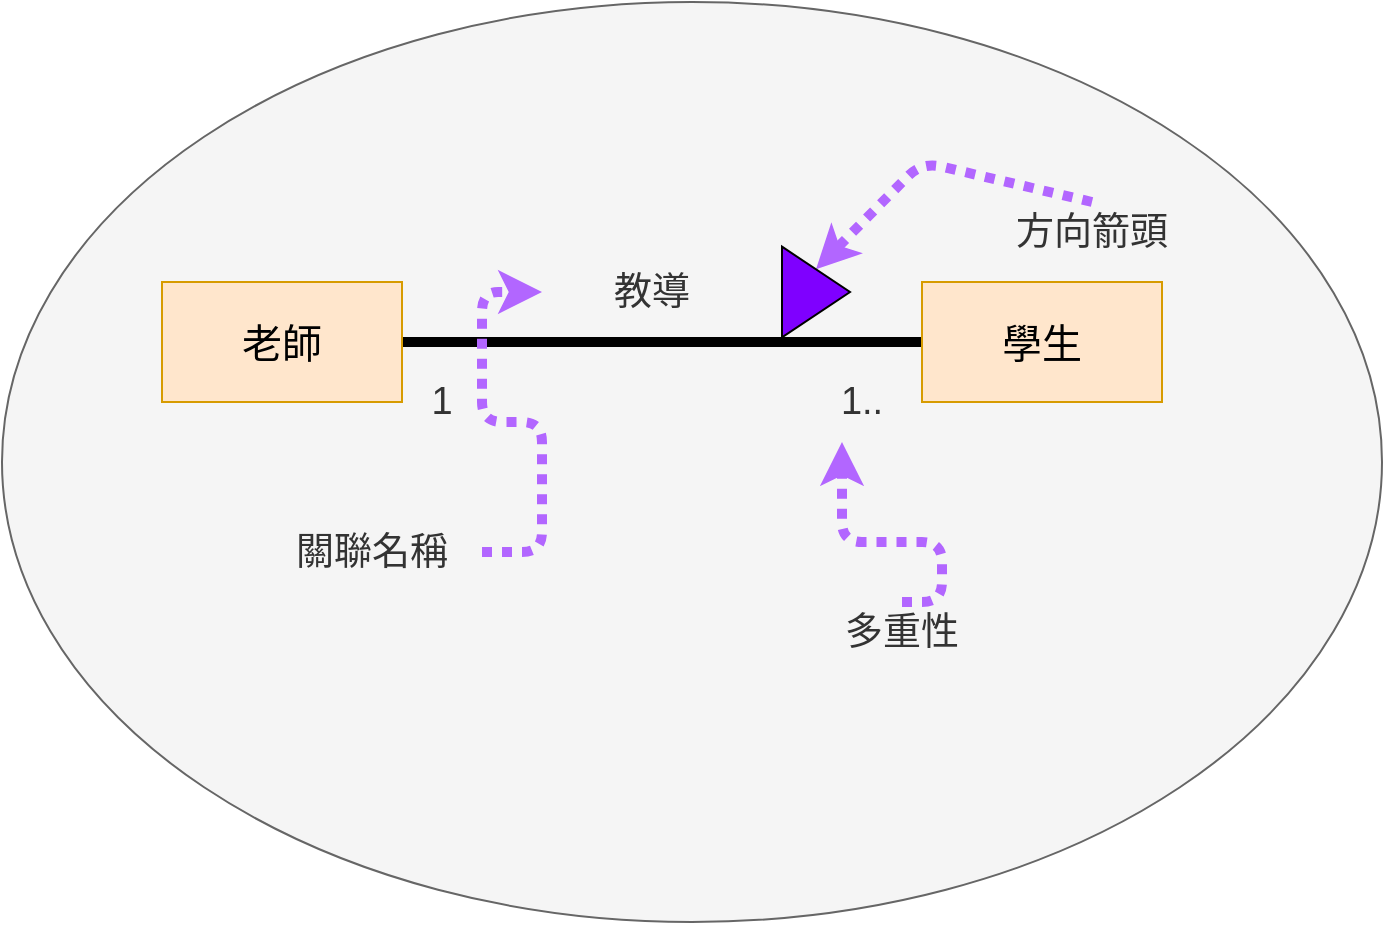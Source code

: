 <mxfile>
    <diagram id="F_-cnsgIhjbsuQE55YrC" name="第1頁">
        <mxGraphModel dx="777" dy="618" grid="1" gridSize="10" guides="1" tooltips="1" connect="1" arrows="1" fold="1" page="1" pageScale="1" pageWidth="827" pageHeight="1169" math="0" shadow="0">
            <root>
                <mxCell id="0"/>
                <mxCell id="1" parent="0"/>
                <mxCell id="2" value="" style="ellipse;whiteSpace=wrap;html=1;fillColor=#f5f5f5;strokeColor=#666666;fontColor=#333333;" vertex="1" parent="1">
                    <mxGeometry x="20" y="140" width="690" height="460" as="geometry"/>
                </mxCell>
                <mxCell id="7" style="edgeStyle=none;html=1;exitX=1;exitY=0.5;exitDx=0;exitDy=0;entryX=0;entryY=0.5;entryDx=0;entryDy=0;fontSize=16;fontColor=#000000;endArrow=none;endFill=0;strokeWidth=5;strokeColor=#000000;" edge="1" parent="1" source="3" target="5">
                    <mxGeometry relative="1" as="geometry"/>
                </mxCell>
                <mxCell id="3" value="&lt;font color=&quot;#000000&quot; style=&quot;font-size: 20px;&quot;&gt;老師&lt;/font&gt;" style="rounded=0;whiteSpace=wrap;html=1;fillColor=#ffe6cc;strokeColor=#d79b00;" vertex="1" parent="1">
                    <mxGeometry x="100" y="280" width="120" height="60" as="geometry"/>
                </mxCell>
                <mxCell id="5" value="&lt;font color=&quot;#000000&quot; style=&quot;font-size: 20px;&quot;&gt;學生&lt;/font&gt;" style="rounded=0;whiteSpace=wrap;html=1;fillColor=#ffe6cc;strokeColor=#d79b00;" vertex="1" parent="1">
                    <mxGeometry x="480" y="280" width="120" height="60" as="geometry"/>
                </mxCell>
                <mxCell id="8" value="&lt;font style=&quot;font-size: 19px;&quot;&gt;1&lt;/font&gt;" style="rounded=0;whiteSpace=wrap;html=1;fontSize=16;fillColor=none;strokeColor=none;fontColor=#333333;" vertex="1" parent="1">
                    <mxGeometry x="220" y="320" width="40" height="40" as="geometry"/>
                </mxCell>
                <mxCell id="9" value="&lt;font style=&quot;font-size: 19px;&quot;&gt;1..&lt;/font&gt;" style="rounded=0;whiteSpace=wrap;html=1;fontSize=16;fillColor=none;strokeColor=none;fontColor=#333333;" vertex="1" parent="1">
                    <mxGeometry x="430" y="320" width="40" height="40" as="geometry"/>
                </mxCell>
                <mxCell id="15" style="html=1;dashed=1;dashPattern=1 1;strokeColor=#B266FF;strokeWidth=5;fontSize=19;fontColor=#f5f5f5;endArrow=classic;endFill=1;elbow=vertical;rounded=1;jumpStyle=none;edgeStyle=entityRelationEdgeStyle;" edge="1" parent="1" source="10" target="14">
                    <mxGeometry relative="1" as="geometry"/>
                </mxCell>
                <mxCell id="10" value="&lt;font style=&quot;font-size: 19px;&quot;&gt;關聯名稱&lt;/font&gt;" style="rounded=0;whiteSpace=wrap;html=1;fontSize=16;fillColor=none;strokeColor=none;fontColor=#333333;" vertex="1" parent="1">
                    <mxGeometry x="150" y="400" width="110" height="30" as="geometry"/>
                </mxCell>
                <mxCell id="12" style="html=1;exitX=0.5;exitY=0;exitDx=0;exitDy=0;entryX=0.25;entryY=1;entryDx=0;entryDy=0;strokeColor=#B266FF;strokeWidth=5;fontSize=19;fontColor=#f5f5f5;endArrow=classic;endFill=1;elbow=vertical;edgeStyle=orthogonalEdgeStyle;rounded=1;dashed=1;dashPattern=1 1;" edge="1" parent="1" source="11" target="9">
                    <mxGeometry relative="1" as="geometry">
                        <Array as="points">
                            <mxPoint x="490" y="440"/>
                            <mxPoint x="490" y="410"/>
                            <mxPoint x="440" y="410"/>
                        </Array>
                    </mxGeometry>
                </mxCell>
                <mxCell id="11" value="&lt;font style=&quot;font-size: 19px;&quot;&gt;多重性&lt;/font&gt;" style="rounded=0;whiteSpace=wrap;html=1;fontSize=16;fillColor=none;strokeColor=none;fontColor=#333333;" vertex="1" parent="1">
                    <mxGeometry x="410" y="440" width="120" height="30" as="geometry"/>
                </mxCell>
                <mxCell id="14" value="&lt;font style=&quot;font-size: 19px;&quot;&gt;教導&lt;/font&gt;" style="rounded=0;whiteSpace=wrap;html=1;fontSize=16;fillColor=none;strokeColor=none;fontColor=#333333;" vertex="1" parent="1">
                    <mxGeometry x="290" y="270" width="110" height="30" as="geometry"/>
                </mxCell>
                <mxCell id="21" style="rounded=1;sketch=0;jumpStyle=none;html=1;entryX=0.5;entryY=0;entryDx=0;entryDy=0;dashed=1;dashPattern=1 1;strokeColor=#B266FF;strokeWidth=5;fontSize=19;fontColor=#f5f5f5;endArrow=classic;endFill=1;elbow=vertical;exitX=0.5;exitY=0;exitDx=0;exitDy=0;" edge="1" parent="1" source="18" target="20">
                    <mxGeometry relative="1" as="geometry">
                        <Array as="points">
                            <mxPoint x="480" y="220"/>
                        </Array>
                    </mxGeometry>
                </mxCell>
                <mxCell id="18" value="&lt;font style=&quot;font-size: 19px;&quot;&gt;方向箭頭&lt;/font&gt;" style="rounded=0;whiteSpace=wrap;html=1;fontSize=16;fillColor=none;strokeColor=none;fontColor=#333333;" vertex="1" parent="1">
                    <mxGeometry x="510" y="240" width="110" height="30" as="geometry"/>
                </mxCell>
                <mxCell id="20" value="" style="triangle;whiteSpace=wrap;html=1;fontSize=19;fontColor=#f5f5f5;fillColor=#7F00FF;" vertex="1" parent="1">
                    <mxGeometry x="410" y="262.33" width="34" height="45.33" as="geometry"/>
                </mxCell>
            </root>
        </mxGraphModel>
    </diagram>
</mxfile>